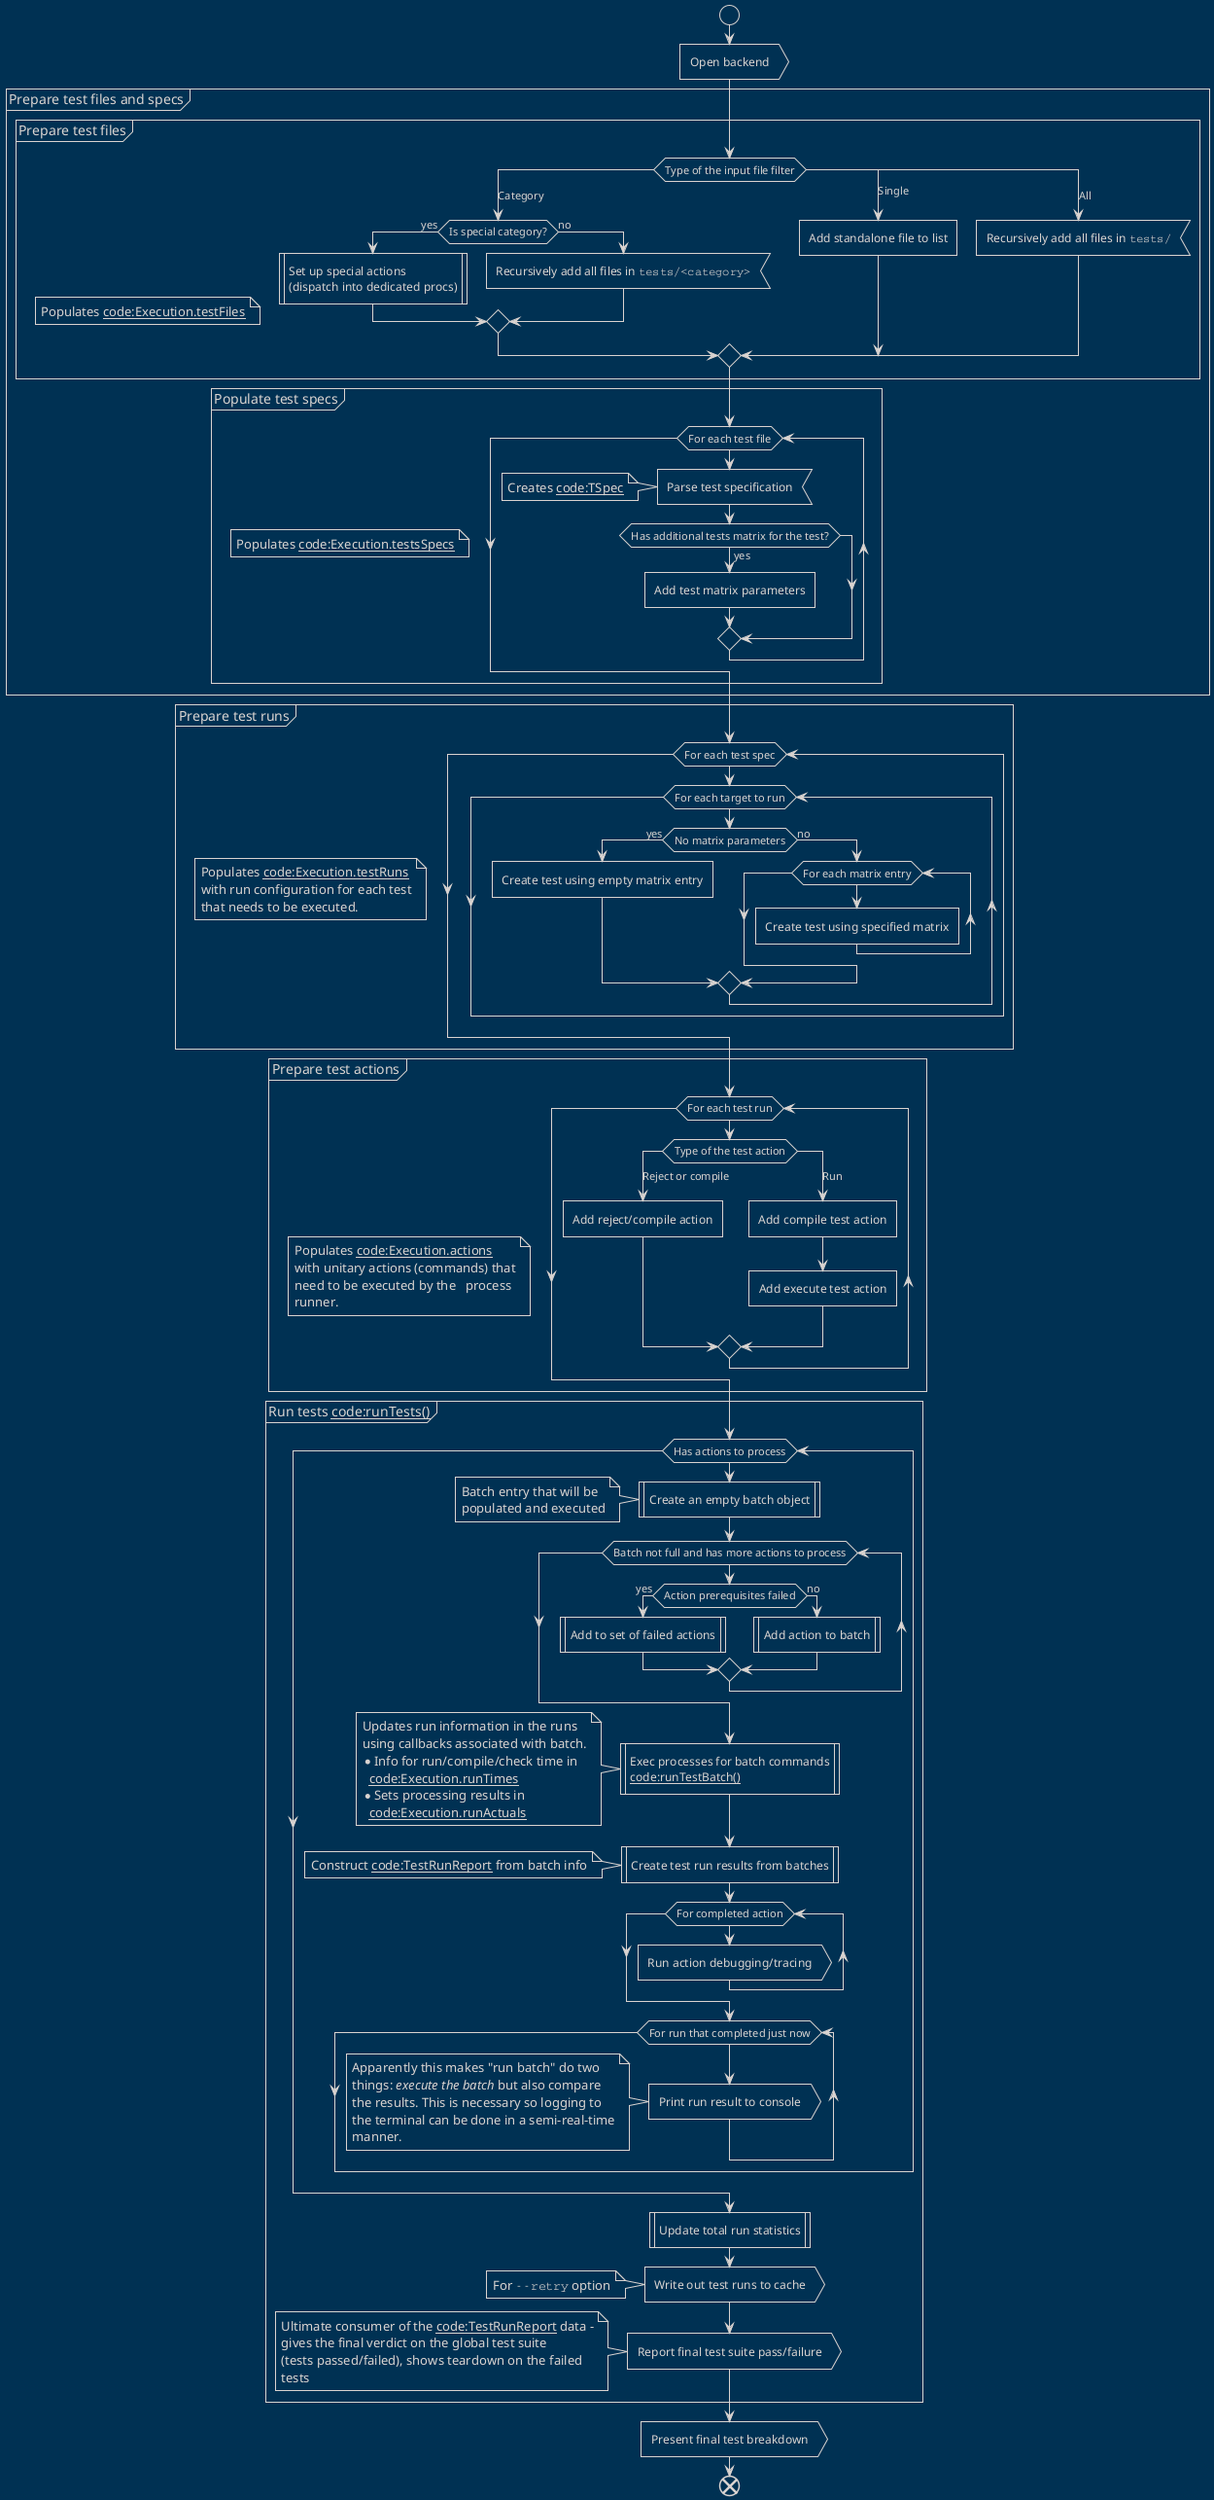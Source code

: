@startuml
!theme blueprint
skinparam defaultFontName Iosevka

start

:Open backend>

partition "Prepare test files and specs" {
    partition "Prepare test files" {
    note
        Populates [[code:Execution.testFiles]]
    endnote
    switch (Type of the input file filter)
        case (Category)
            if (Is special category?) then (yes)
                :Set up special actions
                (dispatch into dedicated procs)|
                ' TODO only adds specal actions to execute or
                ' something more elaborate?
            else (no)
                :Recursively add all files in ""tests/<category>""<
            endif

        case (Single)
            :Add standalone file to list]
        case (All)
            :Recursively add all files in ""tests/""<

    endswitch
    }

    partition "Populate test specs" {
    note
        Populates [[code:Execution.testsSpecs]]
    endnote
    while (For each test file)
        :Parse test specification<
        note left
            Creates [[code:TSpec]]
        endnote
        if (Has additional tests matrix for the test?) then (yes)
            :Add test matrix parameters]
        endif
    endwhile
    }
}

partition "Prepare test runs" {
    note
        Populates [[code:Execution.testRuns]]
        with run configuration for each test
        that needs to be executed.
    endnote

    while (For each test spec)
        while (For each target to run)
            if (No matrix parameters) then (yes)
                :Create test using empty matrix entry]
            else (no)
                while (For each matrix entry)
                    :Create test using specified matrix]
                endwhile
            endif
        endwhile
    endwhile
}

partition "Prepare test actions" {
    note
        Populates [[code:Execution.actions]]
        with unitary actions (commands) that
        need to be executed by the   process
        runner.
    endnote

    while (For each test run)
        switch (Type of the test action)
            case (Reject or compile)
                :Add reject/compile action]

            case (Run)
                :Add compile test action]
                :Add execute test action]
        endswitch
    endwhile
}

partition "Run tests [[code:runTests()]]" {
    while (Has actions to process)
        :Create an empty batch object|
        note left
            Batch entry that will be
            populated and executed
        endnote
        while (Batch not full and has more actions to process)
            if (Action prerequisites failed) then (yes)
                :Add to set of failed actions|
            else (no)
                :Add action to batch|
            endif
        endwhile
        :Exec processes for batch commands
        [[code:runTestBatch()]]|
        note left
            Updates run information in the runs
            using callbacks associated with batch.
            * Info for run/compile/check time in
              [[code:Execution.runTimes]]
            * Sets processing results in
              [[code:Execution.runActuals]]
        endnote
        :Create test run results from batches|
        note left
            Construct [[code:TestRunReport]] from batch info
        endnote
        while (For completed action)
            :Run action debugging/tracing>
        endwhile
        while (For run that completed just now)
            :Print run result to console>
            note left
                Apparently this makes "run batch" do two
                things: //execute the batch// but also compare
                the results. This is necessary so logging to
                the terminal can be done in a semi-real-time
                manner.
            endnote
        endwhile
    endwhile

    :Update total run statistics|
    :Write out test runs to cache>
    note left
        For ""--retry"" option
    endnote
    :Report final test suite pass/failure>
    note left
        Ultimate consumer of the [[code:TestRunReport]] data -
        gives the final verdict on the global test suite
        (tests passed/failed), shows teardown on the failed
        tests
    endnote
}
:Present final test breakdown>
end
@enduml
